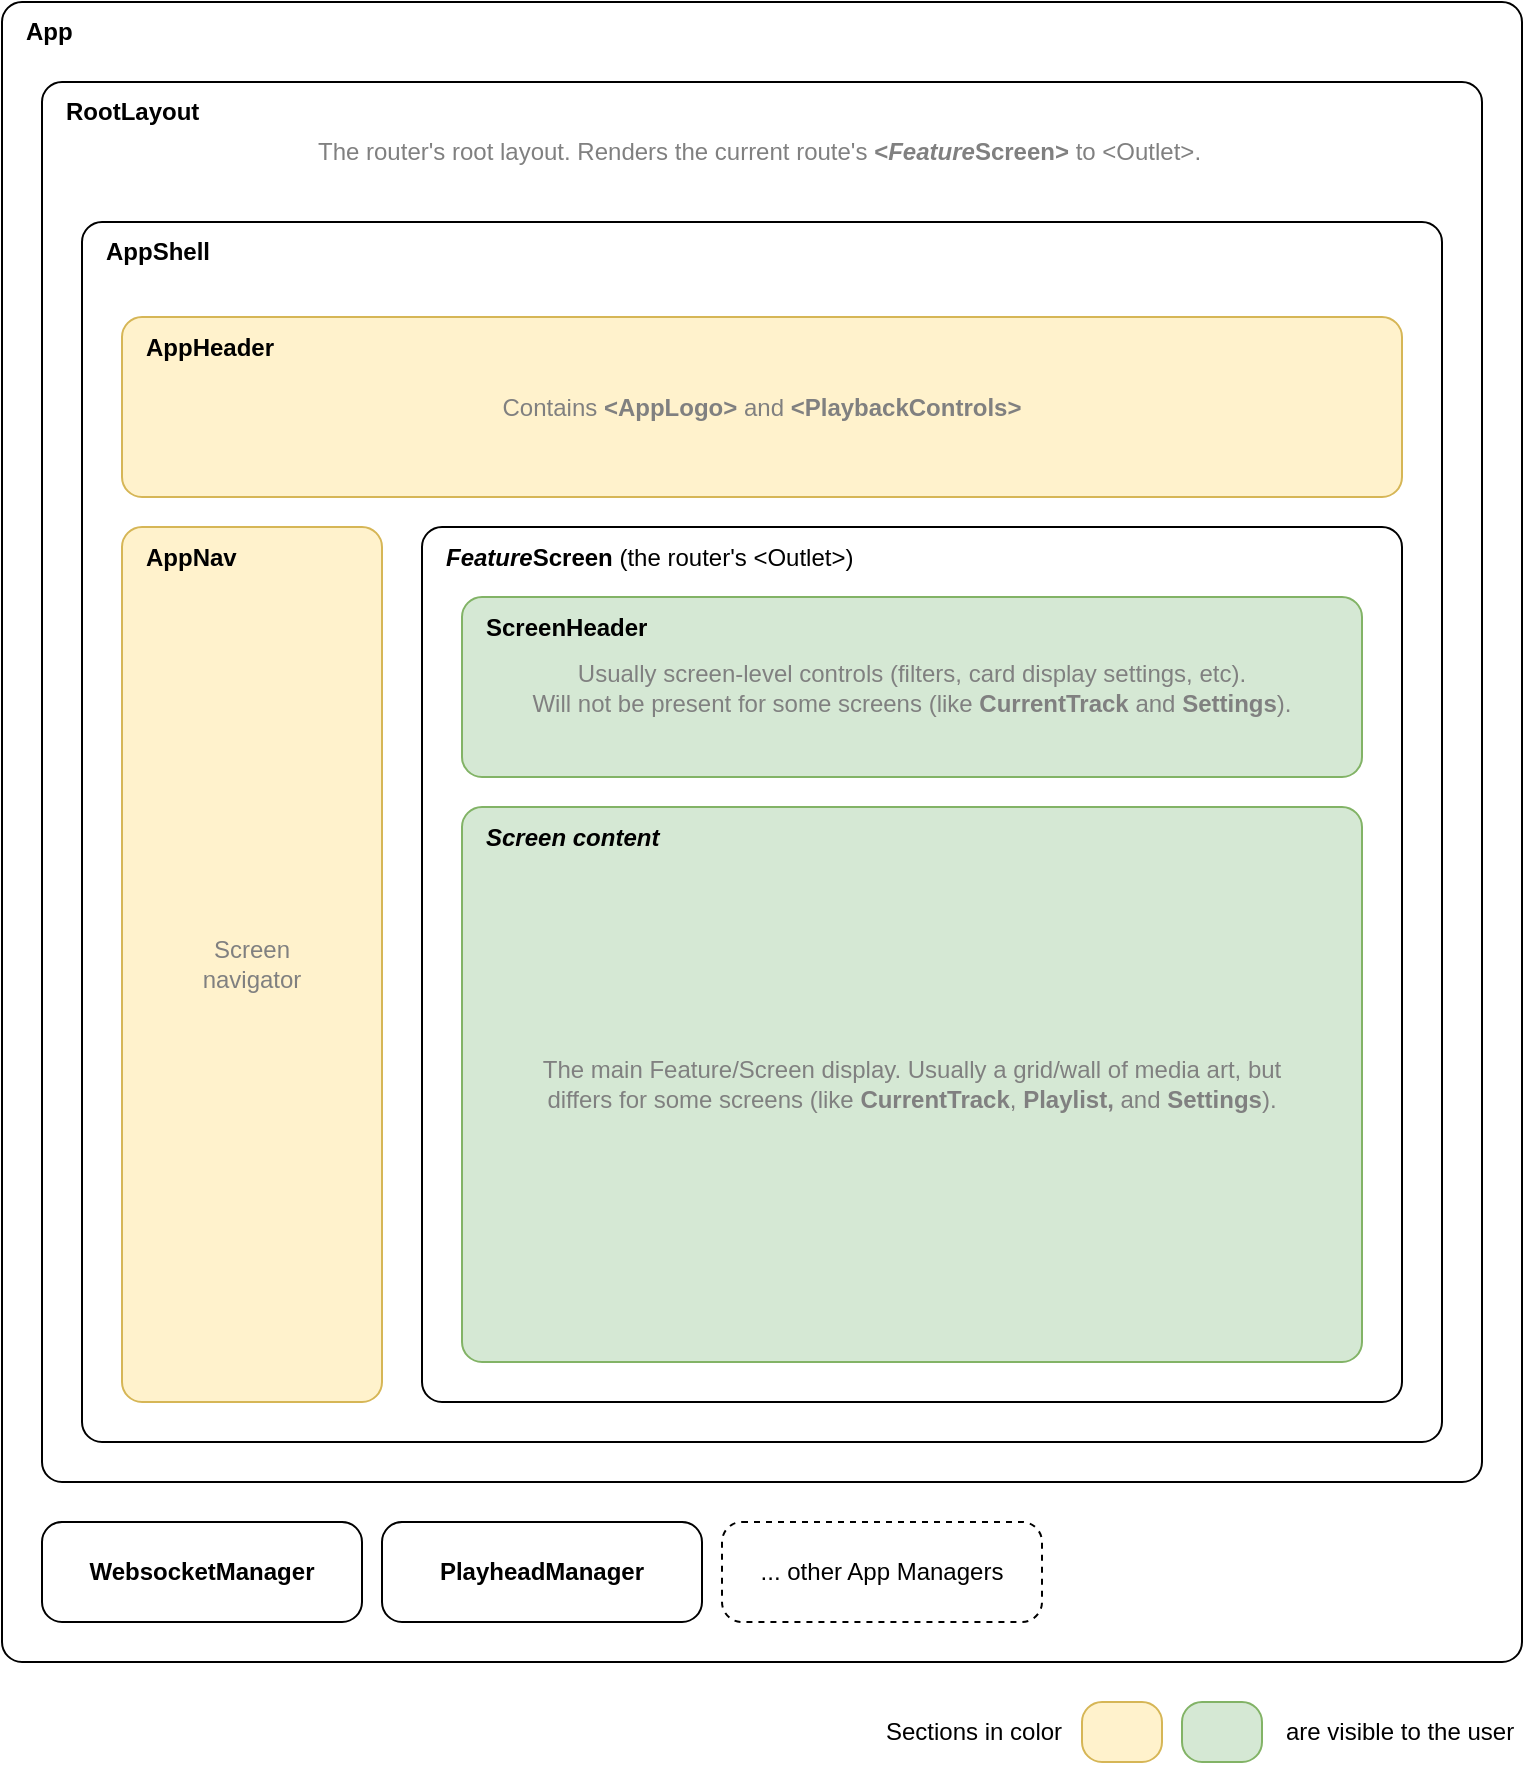 <mxfile version="21.1.2" type="device">
  <diagram name="Page-1" id="fxVtz6rAhoFoqieGj_HZ">
    <mxGraphModel dx="934" dy="1115" grid="1" gridSize="10" guides="1" tooltips="1" connect="1" arrows="1" fold="1" page="1" pageScale="1" pageWidth="1654" pageHeight="1169" math="0" shadow="0">
      <root>
        <mxCell id="0" />
        <mxCell id="1" parent="0" />
        <mxCell id="FBGZLGpXqu1U4v_5k71J-6" value="" style="rounded=1;whiteSpace=wrap;html=1;absoluteArcSize=1;" vertex="1" parent="1">
          <mxGeometry x="240" y="80" width="760" height="830" as="geometry" />
        </mxCell>
        <mxCell id="FBGZLGpXqu1U4v_5k71J-1" value="" style="rounded=1;whiteSpace=wrap;html=1;absoluteArcSize=1;" vertex="1" parent="1">
          <mxGeometry x="260" y="120" width="720" height="700" as="geometry" />
        </mxCell>
        <mxCell id="FBGZLGpXqu1U4v_5k71J-9" value="" style="rounded=1;whiteSpace=wrap;html=1;absoluteArcSize=1;" vertex="1" parent="1">
          <mxGeometry x="280" y="190" width="680" height="610" as="geometry" />
        </mxCell>
        <mxCell id="FBGZLGpXqu1U4v_5k71J-2" value="&lt;font color=&quot;#808080&quot;&gt;Screen&lt;br&gt;navigator&lt;/font&gt;" style="rounded=1;whiteSpace=wrap;html=1;absoluteArcSize=1;fillColor=#fff2cc;strokeColor=#d6b656;" vertex="1" parent="1">
          <mxGeometry x="300" y="342.5" width="130" height="437.5" as="geometry" />
        </mxCell>
        <mxCell id="FBGZLGpXqu1U4v_5k71J-3" value="&lt;font color=&quot;#808080&quot;&gt;Contains &lt;b&gt;&amp;lt;AppLogo&amp;gt;&lt;/b&gt; and &lt;b&gt;&amp;lt;PlaybackControls&amp;gt;&lt;/b&gt;&lt;/font&gt;" style="rounded=1;whiteSpace=wrap;html=1;absoluteArcSize=1;fillColor=#fff2cc;strokeColor=#d6b656;" vertex="1" parent="1">
          <mxGeometry x="300" y="237.5" width="640" height="90" as="geometry" />
        </mxCell>
        <mxCell id="FBGZLGpXqu1U4v_5k71J-7" value="App" style="text;html=1;strokeColor=none;fillColor=none;align=left;verticalAlign=middle;whiteSpace=wrap;rounded=0;fontStyle=1" vertex="1" parent="1">
          <mxGeometry x="250" y="80" width="60" height="30" as="geometry" />
        </mxCell>
        <mxCell id="FBGZLGpXqu1U4v_5k71J-8" value="RootLayout" style="text;html=1;strokeColor=none;fillColor=none;align=left;verticalAlign=middle;whiteSpace=wrap;rounded=0;fontStyle=1" vertex="1" parent="1">
          <mxGeometry x="270" y="120" width="90" height="30" as="geometry" />
        </mxCell>
        <mxCell id="FBGZLGpXqu1U4v_5k71J-10" value="AppShell" style="text;html=1;strokeColor=none;fillColor=none;align=left;verticalAlign=middle;whiteSpace=wrap;rounded=0;fontStyle=1" vertex="1" parent="1">
          <mxGeometry x="290" y="190" width="80" height="30" as="geometry" />
        </mxCell>
        <mxCell id="FBGZLGpXqu1U4v_5k71J-11" value="" style="rounded=1;whiteSpace=wrap;html=1;absoluteArcSize=1;" vertex="1" parent="1">
          <mxGeometry x="450" y="342.5" width="490" height="437.5" as="geometry" />
        </mxCell>
        <mxCell id="FBGZLGpXqu1U4v_5k71J-4" value="&lt;font color=&quot;#808080&quot;&gt;Usually screen-level controls (filters, card display settings, etc).&lt;br&gt;Will not be present for some screens (like &lt;b&gt;CurrentTrack&lt;/b&gt; and&amp;nbsp;&lt;b&gt;Settings&lt;/b&gt;).&lt;/font&gt;" style="rounded=1;whiteSpace=wrap;html=1;absoluteArcSize=1;fillColor=#d5e8d4;strokeColor=#82b366;spacingLeft=0;spacing=2;" vertex="1" parent="1">
          <mxGeometry x="470" y="377.5" width="450" height="90" as="geometry" />
        </mxCell>
        <mxCell id="FBGZLGpXqu1U4v_5k71J-5" value="&lt;font color=&quot;#808080&quot;&gt;The main Feature/Screen display. Usually a grid/wall of media art, but&lt;br&gt;differs for some screens (like &lt;b&gt;CurrentTrack&lt;/b&gt;,&amp;nbsp;&lt;b&gt;Playlist,&lt;/b&gt; and &lt;b&gt;Settings&lt;/b&gt;).&lt;/font&gt;" style="rounded=1;whiteSpace=wrap;html=1;absoluteArcSize=1;fillColor=#d5e8d4;strokeColor=#82b366;" vertex="1" parent="1">
          <mxGeometry x="470" y="482.5" width="450" height="277.5" as="geometry" />
        </mxCell>
        <mxCell id="FBGZLGpXqu1U4v_5k71J-12" value="AppHeader" style="text;html=1;strokeColor=none;fillColor=none;align=left;verticalAlign=middle;whiteSpace=wrap;rounded=0;fontStyle=1" vertex="1" parent="1">
          <mxGeometry x="310" y="237.5" width="80" height="30" as="geometry" />
        </mxCell>
        <mxCell id="FBGZLGpXqu1U4v_5k71J-13" value="AppNav" style="text;html=1;strokeColor=none;fillColor=none;align=left;verticalAlign=middle;whiteSpace=wrap;rounded=0;fontStyle=1" vertex="1" parent="1">
          <mxGeometry x="310" y="342.5" width="80" height="30" as="geometry" />
        </mxCell>
        <mxCell id="FBGZLGpXqu1U4v_5k71J-14" value="&lt;b&gt;&lt;i&gt;Feature&lt;/i&gt;Screen&lt;/b&gt;&amp;nbsp;(the router&#39;s &amp;lt;Outlet&amp;gt;)" style="text;html=1;strokeColor=none;fillColor=none;align=left;verticalAlign=middle;whiteSpace=wrap;rounded=0;" vertex="1" parent="1">
          <mxGeometry x="460" y="342.5" width="210" height="30" as="geometry" />
        </mxCell>
        <mxCell id="FBGZLGpXqu1U4v_5k71J-16" value="ScreenHeader" style="text;html=1;strokeColor=none;fillColor=none;align=left;verticalAlign=middle;whiteSpace=wrap;rounded=0;fontStyle=1" vertex="1" parent="1">
          <mxGeometry x="480" y="377.5" width="130" height="30" as="geometry" />
        </mxCell>
        <mxCell id="FBGZLGpXqu1U4v_5k71J-17" value="&lt;i&gt;Screen content&lt;/i&gt;" style="text;html=1;strokeColor=none;fillColor=none;align=left;verticalAlign=middle;whiteSpace=wrap;rounded=0;fontStyle=1" vertex="1" parent="1">
          <mxGeometry x="480" y="482.5" width="130" height="30" as="geometry" />
        </mxCell>
        <mxCell id="FBGZLGpXqu1U4v_5k71J-18" value="&lt;font color=&quot;#808080&quot;&gt;The router&#39;s root layout. Renders the current route&#39;s&amp;nbsp;&lt;b&gt;&amp;lt;&lt;i&gt;Feature&lt;/i&gt;Screen&amp;gt;&lt;/b&gt;&amp;nbsp;to &amp;lt;Outlet&amp;gt;.&lt;/font&gt;" style="text;html=1;strokeColor=none;fillColor=none;align=left;verticalAlign=middle;whiteSpace=wrap;rounded=0;" vertex="1" parent="1">
          <mxGeometry x="396.25" y="140" width="447.5" height="30" as="geometry" />
        </mxCell>
        <mxCell id="FBGZLGpXqu1U4v_5k71J-20" value="&lt;b&gt;WebsocketManager&lt;/b&gt;" style="rounded=1;whiteSpace=wrap;html=1;absoluteArcSize=1;" vertex="1" parent="1">
          <mxGeometry x="260" y="840" width="160" height="50" as="geometry" />
        </mxCell>
        <mxCell id="FBGZLGpXqu1U4v_5k71J-21" value="&lt;b&gt;PlayheadManager&lt;/b&gt;" style="rounded=1;whiteSpace=wrap;html=1;absoluteArcSize=1;" vertex="1" parent="1">
          <mxGeometry x="430" y="840" width="160" height="50" as="geometry" />
        </mxCell>
        <mxCell id="FBGZLGpXqu1U4v_5k71J-22" value="... other App Managers" style="rounded=1;whiteSpace=wrap;html=1;absoluteArcSize=1;dashed=1;" vertex="1" parent="1">
          <mxGeometry x="600" y="840" width="160" height="50" as="geometry" />
        </mxCell>
        <mxCell id="FBGZLGpXqu1U4v_5k71J-23" value="Sections in color" style="text;html=1;strokeColor=none;fillColor=none;align=left;verticalAlign=middle;whiteSpace=wrap;rounded=0;" vertex="1" parent="1">
          <mxGeometry x="680" y="930" width="100" height="30" as="geometry" />
        </mxCell>
        <mxCell id="FBGZLGpXqu1U4v_5k71J-24" value="" style="rounded=1;whiteSpace=wrap;html=1;absoluteArcSize=1;fillColor=#fff2cc;strokeColor=#d6b656;" vertex="1" parent="1">
          <mxGeometry x="780" y="930" width="40" height="30" as="geometry" />
        </mxCell>
        <mxCell id="FBGZLGpXqu1U4v_5k71J-25" value="" style="rounded=1;whiteSpace=wrap;html=1;absoluteArcSize=1;fillColor=#d5e8d4;strokeColor=#82b366;" vertex="1" parent="1">
          <mxGeometry x="830" y="930" width="40" height="30" as="geometry" />
        </mxCell>
        <mxCell id="FBGZLGpXqu1U4v_5k71J-26" value="are visible to the user" style="text;html=1;strokeColor=none;fillColor=none;align=left;verticalAlign=middle;whiteSpace=wrap;rounded=0;" vertex="1" parent="1">
          <mxGeometry x="880" y="930" width="120" height="30" as="geometry" />
        </mxCell>
      </root>
    </mxGraphModel>
  </diagram>
</mxfile>
